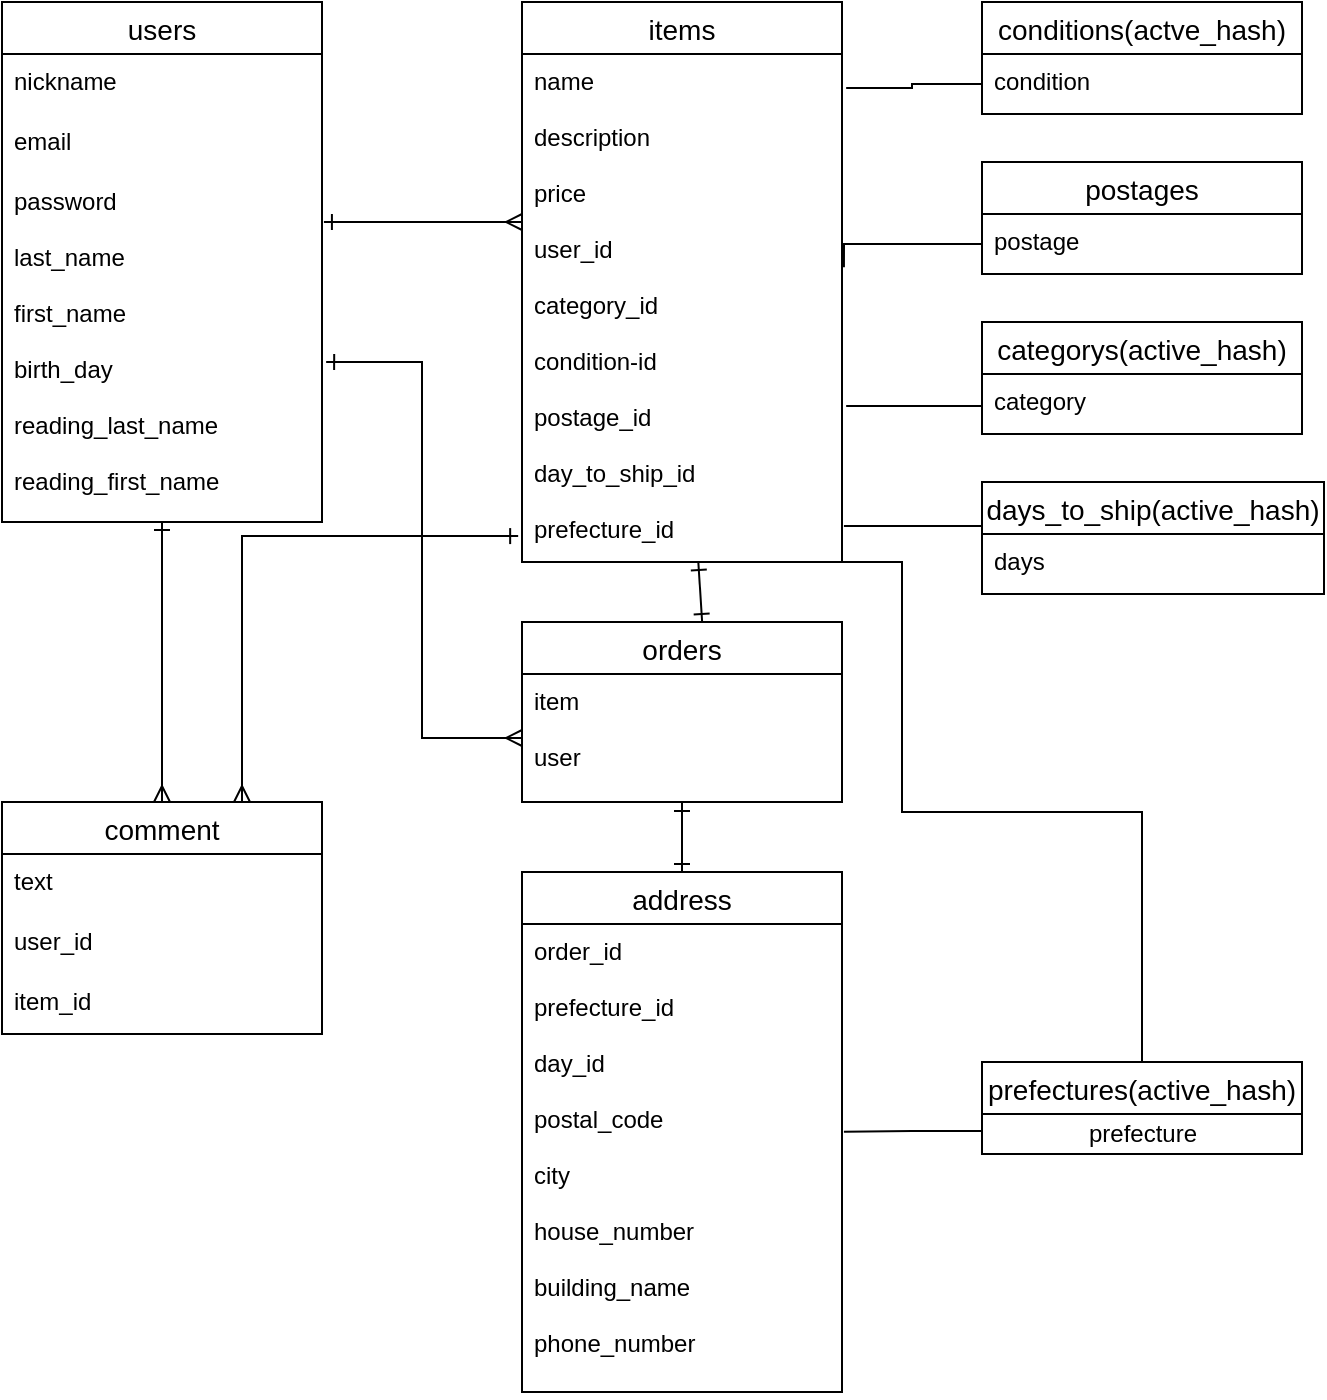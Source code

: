 <mxfile>
    <diagram id="2Ld-9G3TAdq2saYpqREl" name="ページ1">
        <mxGraphModel dx="873" dy="680" grid="1" gridSize="10" guides="1" tooltips="1" connect="1" arrows="1" fold="1" page="1" pageScale="1" pageWidth="827" pageHeight="1169" math="0" shadow="0">
            <root>
                <mxCell id="0"/>
                <mxCell id="1" parent="0"/>
                <mxCell id="19" value="users" style="swimlane;fontStyle=0;childLayout=stackLayout;horizontal=1;startSize=26;horizontalStack=0;resizeParent=1;resizeParentMax=0;resizeLast=0;collapsible=1;marginBottom=0;align=center;fontSize=14;" parent="1" vertex="1">
                    <mxGeometry x="80" y="80" width="160" height="260" as="geometry"/>
                </mxCell>
                <mxCell id="20" value="nickname" style="text;strokeColor=none;fillColor=none;spacingLeft=4;spacingRight=4;overflow=hidden;rotatable=0;points=[[0,0.5],[1,0.5]];portConstraint=eastwest;fontSize=12;" parent="19" vertex="1">
                    <mxGeometry y="26" width="160" height="30" as="geometry"/>
                </mxCell>
                <mxCell id="21" value="email" style="text;strokeColor=none;fillColor=none;spacingLeft=4;spacingRight=4;overflow=hidden;rotatable=0;points=[[0,0.5],[1,0.5]];portConstraint=eastwest;fontSize=12;" parent="19" vertex="1">
                    <mxGeometry y="56" width="160" height="30" as="geometry"/>
                </mxCell>
                <mxCell id="22" value="password&#10;&#10;last_name&#10;&#10;first_name&#10;&#10;birth_day&#10;&#10;reading_last_name&#10;&#10;reading_first_name&#10;" style="text;strokeColor=none;fillColor=none;spacingLeft=4;spacingRight=4;overflow=hidden;rotatable=0;points=[[0,0.5],[1,0.5]];portConstraint=eastwest;fontSize=12;" parent="19" vertex="1">
                    <mxGeometry y="86" width="160" height="174" as="geometry"/>
                </mxCell>
                <mxCell id="23" value="items" style="swimlane;fontStyle=0;childLayout=stackLayout;horizontal=1;startSize=26;horizontalStack=0;resizeParent=1;resizeParentMax=0;resizeLast=0;collapsible=1;marginBottom=0;align=center;fontSize=14;" parent="1" vertex="1">
                    <mxGeometry x="340" y="80" width="160" height="280" as="geometry"/>
                </mxCell>
                <mxCell id="25" value="name&#10;&#10;description&#10;&#10;price&#10;&#10;user_id&#10;&#10;category_id&#10;&#10;condition-id&#10;&#10;postage_id&#10;&#10;day_to_ship_id&#10;&#10;prefecture_id&#10;" style="text;strokeColor=none;fillColor=none;spacingLeft=4;spacingRight=4;overflow=hidden;rotatable=0;points=[[0,0.5],[1,0.5]];portConstraint=eastwest;fontSize=12;" parent="23" vertex="1">
                    <mxGeometry y="26" width="160" height="254" as="geometry"/>
                </mxCell>
                <mxCell id="42" value="" style="endArrow=ERmany;html=1;rounded=0;endSize=6;strokeWidth=1;exitX=1.006;exitY=0.138;exitDx=0;exitDy=0;exitPerimeter=0;endFill=0;startArrow=ERone;startFill=0;" parent="1" source="22" edge="1">
                    <mxGeometry relative="1" as="geometry">
                        <mxPoint x="270" y="190" as="sourcePoint"/>
                        <mxPoint x="340" y="190" as="targetPoint"/>
                    </mxGeometry>
                </mxCell>
                <mxCell id="43" value="orders" style="swimlane;fontStyle=0;childLayout=stackLayout;horizontal=1;startSize=26;horizontalStack=0;resizeParent=1;resizeParentMax=0;resizeLast=0;collapsible=1;marginBottom=0;align=center;fontSize=14;" parent="1" vertex="1">
                    <mxGeometry x="340" y="390" width="160" height="90" as="geometry"/>
                </mxCell>
                <mxCell id="46" value="item&#10;&#10;user&#10;" style="text;strokeColor=none;fillColor=none;spacingLeft=4;spacingRight=4;overflow=hidden;rotatable=0;points=[[0,0.5],[1,0.5]];portConstraint=eastwest;fontSize=12;" parent="43" vertex="1">
                    <mxGeometry y="26" width="160" height="64" as="geometry"/>
                </mxCell>
                <mxCell id="47" value="" style="endArrow=ERone;html=1;rounded=0;endSize=6;strokeWidth=1;entryX=0.563;entryY=0;entryDx=0;entryDy=0;entryPerimeter=0;endFill=0;startArrow=ERone;startFill=0;" parent="1" source="25" target="43" edge="1">
                    <mxGeometry relative="1" as="geometry">
                        <mxPoint x="430" y="300" as="sourcePoint"/>
                        <mxPoint x="430" y="360" as="targetPoint"/>
                    </mxGeometry>
                </mxCell>
                <mxCell id="48" value="address" style="swimlane;fontStyle=0;childLayout=stackLayout;horizontal=1;startSize=26;horizontalStack=0;resizeParent=1;resizeParentMax=0;resizeLast=0;collapsible=1;marginBottom=0;align=center;fontSize=14;" parent="1" vertex="1">
                    <mxGeometry x="340" y="515" width="160" height="260" as="geometry"/>
                </mxCell>
                <mxCell id="49" value="order_id&#10;&#10;prefecture_id&#10;&#10;day_id&#10;&#10;postal_code&#10;&#10;city&#10;&#10;house_number&#10;&#10;building_name&#10;&#10;phone_number&#10;" style="text;strokeColor=none;fillColor=none;spacingLeft=4;spacingRight=4;overflow=hidden;rotatable=0;points=[[0,0.5],[1,0.5]];portConstraint=eastwest;fontSize=12;" parent="48" vertex="1">
                    <mxGeometry y="26" width="160" height="234" as="geometry"/>
                </mxCell>
                <mxCell id="53" value="" style="endArrow=ERone;html=1;rounded=0;endSize=6;strokeWidth=1;exitX=0.5;exitY=1.008;exitDx=0;exitDy=0;exitPerimeter=0;entryX=0.5;entryY=0;entryDx=0;entryDy=0;startArrow=ERone;startFill=0;endFill=0;" parent="1" source="46" target="48" edge="1">
                    <mxGeometry relative="1" as="geometry">
                        <mxPoint x="210" y="610" as="sourcePoint"/>
                        <mxPoint x="370" y="610" as="targetPoint"/>
                    </mxGeometry>
                </mxCell>
                <mxCell id="142" style="edgeStyle=orthogonalEdgeStyle;rounded=0;orthogonalLoop=1;jettySize=auto;html=1;exitX=0;exitY=0.75;exitDx=0;exitDy=0;entryX=1.006;entryY=0.444;entryDx=0;entryDy=0;entryPerimeter=0;endArrow=none;endFill=0;" edge="1" parent="1" source="73" target="49">
                    <mxGeometry relative="1" as="geometry"/>
                </mxCell>
                <mxCell id="152" style="edgeStyle=orthogonalEdgeStyle;rounded=0;orthogonalLoop=1;jettySize=auto;html=1;exitX=0.5;exitY=0;exitDx=0;exitDy=0;entryX=0.706;entryY=1;entryDx=0;entryDy=0;entryPerimeter=0;startArrow=none;startFill=0;endArrow=none;endFill=0;" edge="1" parent="1" source="73" target="25">
                    <mxGeometry relative="1" as="geometry">
                        <Array as="points">
                            <mxPoint x="650" y="485"/>
                            <mxPoint x="530" y="485"/>
                            <mxPoint x="530" y="360"/>
                        </Array>
                    </mxGeometry>
                </mxCell>
                <mxCell id="73" value="prefectures(active_hash)" style="swimlane;fontStyle=0;childLayout=stackLayout;horizontal=1;startSize=26;horizontalStack=0;resizeParent=1;resizeParentMax=0;resizeLast=0;collapsible=1;marginBottom=0;align=center;fontSize=14;" parent="1" vertex="1">
                    <mxGeometry x="570" y="610" width="160" height="46" as="geometry"/>
                </mxCell>
                <mxCell id="125" value="prefecture" style="text;html=1;align=center;verticalAlign=middle;resizable=0;points=[];autosize=1;strokeColor=none;" parent="73" vertex="1">
                    <mxGeometry y="26" width="160" height="20" as="geometry"/>
                </mxCell>
                <mxCell id="77" value="days_to_ship(active_hash)" style="swimlane;fontStyle=0;childLayout=stackLayout;horizontal=1;startSize=26;horizontalStack=0;resizeParent=1;resizeParentMax=0;resizeLast=0;collapsible=1;marginBottom=0;align=center;fontSize=14;" parent="1" vertex="1">
                    <mxGeometry x="570" y="320" width="171" height="56" as="geometry"/>
                </mxCell>
                <mxCell id="78" value="days" style="text;strokeColor=none;fillColor=none;spacingLeft=4;spacingRight=4;overflow=hidden;rotatable=0;points=[[0,0.5],[1,0.5]];portConstraint=eastwest;fontSize=12;" parent="77" vertex="1">
                    <mxGeometry y="26" width="171" height="30" as="geometry"/>
                </mxCell>
                <mxCell id="98" style="edgeStyle=orthogonalEdgeStyle;rounded=0;orthogonalLoop=1;jettySize=auto;html=1;exitX=0;exitY=0.5;exitDx=0;exitDy=0;entryX=1.013;entryY=0.54;entryDx=0;entryDy=0;entryPerimeter=0;startArrow=ERmany;startFill=0;endArrow=ERone;endFill=0;endSize=6;strokeWidth=1;" parent="1" source="46" target="22" edge="1">
                    <mxGeometry relative="1" as="geometry"/>
                </mxCell>
                <mxCell id="104" value="conditions(actve_hash)" style="swimlane;fontStyle=0;childLayout=stackLayout;horizontal=1;startSize=26;horizontalStack=0;resizeParent=1;resizeParentMax=0;resizeLast=0;collapsible=1;marginBottom=0;align=center;fontSize=14;" parent="1" vertex="1">
                    <mxGeometry x="570" y="80" width="160" height="56" as="geometry"/>
                </mxCell>
                <mxCell id="105" value="condition" style="text;strokeColor=none;fillColor=none;spacingLeft=4;spacingRight=4;overflow=hidden;rotatable=0;points=[[0,0.5],[1,0.5]];portConstraint=eastwest;fontSize=12;" parent="104" vertex="1">
                    <mxGeometry y="26" width="160" height="30" as="geometry"/>
                </mxCell>
                <mxCell id="108" value="categorys(active_hash)" style="swimlane;fontStyle=0;childLayout=stackLayout;horizontal=1;startSize=26;horizontalStack=0;resizeParent=1;resizeParentMax=0;resizeLast=0;collapsible=1;marginBottom=0;align=center;fontSize=14;" parent="1" vertex="1">
                    <mxGeometry x="570" y="240" width="160" height="56" as="geometry"/>
                </mxCell>
                <mxCell id="110" value="category" style="text;strokeColor=none;fillColor=none;spacingLeft=4;spacingRight=4;overflow=hidden;rotatable=0;points=[[0,0.5],[1,0.5]];portConstraint=eastwest;fontSize=12;" parent="108" vertex="1">
                    <mxGeometry y="26" width="160" height="30" as="geometry"/>
                </mxCell>
                <mxCell id="116" value="postages" style="swimlane;fontStyle=0;childLayout=stackLayout;horizontal=1;startSize=26;horizontalStack=0;resizeParent=1;resizeParentMax=0;resizeLast=0;collapsible=1;marginBottom=0;align=center;fontSize=14;" parent="1" vertex="1">
                    <mxGeometry x="570" y="160" width="160" height="56" as="geometry"/>
                </mxCell>
                <mxCell id="117" value="postage" style="text;strokeColor=none;fillColor=none;spacingLeft=4;spacingRight=4;overflow=hidden;rotatable=0;points=[[0,0.5],[1,0.5]];portConstraint=eastwest;fontSize=12;" parent="116" vertex="1">
                    <mxGeometry y="26" width="160" height="30" as="geometry"/>
                </mxCell>
                <mxCell id="136" style="edgeStyle=orthogonalEdgeStyle;rounded=0;orthogonalLoop=1;jettySize=auto;html=1;exitX=0;exitY=0.5;exitDx=0;exitDy=0;entryX=1.013;entryY=0.067;entryDx=0;entryDy=0;entryPerimeter=0;endArrow=none;endFill=0;" parent="1" source="105" target="25" edge="1">
                    <mxGeometry relative="1" as="geometry">
                        <Array as="points">
                            <mxPoint x="535" y="121"/>
                            <mxPoint x="535" y="123"/>
                        </Array>
                    </mxGeometry>
                </mxCell>
                <mxCell id="138" style="edgeStyle=orthogonalEdgeStyle;rounded=0;orthogonalLoop=1;jettySize=auto;html=1;exitX=0;exitY=0.5;exitDx=0;exitDy=0;entryX=1.006;entryY=0.42;entryDx=0;entryDy=0;entryPerimeter=0;endArrow=none;endFill=0;" parent="1" source="117" target="25" edge="1">
                    <mxGeometry relative="1" as="geometry">
                        <Array as="points">
                            <mxPoint x="501" y="201"/>
                        </Array>
                    </mxGeometry>
                </mxCell>
                <mxCell id="139" style="edgeStyle=orthogonalEdgeStyle;rounded=0;orthogonalLoop=1;jettySize=auto;html=1;exitX=0;exitY=0.5;exitDx=0;exitDy=0;endArrow=none;endFill=0;entryX=1.013;entryY=0.693;entryDx=0;entryDy=0;entryPerimeter=0;" parent="1" source="110" target="25" edge="1">
                    <mxGeometry relative="1" as="geometry">
                        <mxPoint x="535" y="281" as="targetPoint"/>
                        <Array as="points">
                            <mxPoint x="570" y="282"/>
                        </Array>
                    </mxGeometry>
                </mxCell>
                <mxCell id="140" style="edgeStyle=orthogonalEdgeStyle;rounded=0;orthogonalLoop=1;jettySize=auto;html=1;exitX=0;exitY=0.5;exitDx=0;exitDy=0;entryX=1.006;entryY=0.929;entryDx=0;entryDy=0;entryPerimeter=0;endArrow=none;endFill=0;" parent="1" source="78" target="25" edge="1">
                    <mxGeometry relative="1" as="geometry">
                        <Array as="points">
                            <mxPoint x="570" y="342"/>
                        </Array>
                    </mxGeometry>
                </mxCell>
                <mxCell id="147" style="edgeStyle=orthogonalEdgeStyle;rounded=0;orthogonalLoop=1;jettySize=auto;html=1;exitX=0.5;exitY=0;exitDx=0;exitDy=0;entryX=0.5;entryY=1;entryDx=0;entryDy=0;entryPerimeter=0;endArrow=ERone;endFill=0;startArrow=ERmany;startFill=0;" edge="1" parent="1" source="143" target="22">
                    <mxGeometry relative="1" as="geometry"/>
                </mxCell>
                <mxCell id="148" style="edgeStyle=orthogonalEdgeStyle;rounded=0;orthogonalLoop=1;jettySize=auto;html=1;exitX=0.75;exitY=0;exitDx=0;exitDy=0;entryX=-0.012;entryY=0.949;entryDx=0;entryDy=0;entryPerimeter=0;endArrow=ERone;endFill=0;startArrow=ERmany;startFill=0;" edge="1" parent="1" source="143" target="25">
                    <mxGeometry relative="1" as="geometry"/>
                </mxCell>
                <mxCell id="143" value="comment" style="swimlane;fontStyle=0;childLayout=stackLayout;horizontal=1;startSize=26;horizontalStack=0;resizeParent=1;resizeParentMax=0;resizeLast=0;collapsible=1;marginBottom=0;align=center;fontSize=14;" vertex="1" parent="1">
                    <mxGeometry x="80" y="480" width="160" height="116" as="geometry"/>
                </mxCell>
                <mxCell id="144" value="text" style="text;strokeColor=none;fillColor=none;spacingLeft=4;spacingRight=4;overflow=hidden;rotatable=0;points=[[0,0.5],[1,0.5]];portConstraint=eastwest;fontSize=12;" vertex="1" parent="143">
                    <mxGeometry y="26" width="160" height="30" as="geometry"/>
                </mxCell>
                <mxCell id="145" value="user_id" style="text;strokeColor=none;fillColor=none;spacingLeft=4;spacingRight=4;overflow=hidden;rotatable=0;points=[[0,0.5],[1,0.5]];portConstraint=eastwest;fontSize=12;" vertex="1" parent="143">
                    <mxGeometry y="56" width="160" height="30" as="geometry"/>
                </mxCell>
                <mxCell id="146" value="item_id" style="text;strokeColor=none;fillColor=none;spacingLeft=4;spacingRight=4;overflow=hidden;rotatable=0;points=[[0,0.5],[1,0.5]];portConstraint=eastwest;fontSize=12;" vertex="1" parent="143">
                    <mxGeometry y="86" width="160" height="30" as="geometry"/>
                </mxCell>
            </root>
        </mxGraphModel>
    </diagram>
</mxfile>